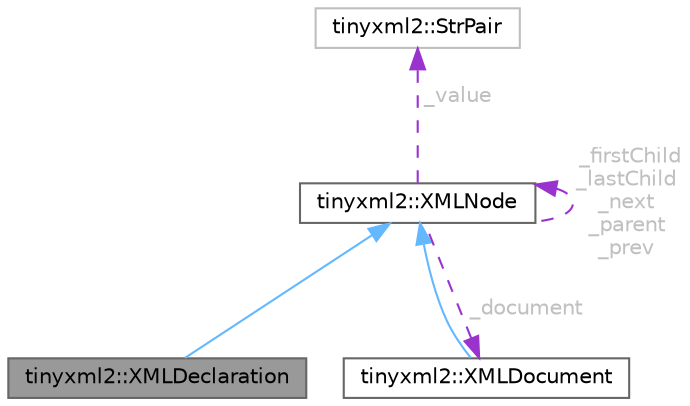 digraph "tinyxml2::XMLDeclaration"
{
 // LATEX_PDF_SIZE
  bgcolor="transparent";
  edge [fontname=Helvetica,fontsize=10,labelfontname=Helvetica,labelfontsize=10];
  node [fontname=Helvetica,fontsize=10,shape=box,height=0.2,width=0.4];
  Node1 [id="Node000001",label="tinyxml2::XMLDeclaration",height=0.2,width=0.4,color="gray40", fillcolor="grey60", style="filled", fontcolor="black",tooltip=" "];
  Node2 -> Node1 [id="edge1_Node000001_Node000002",dir="back",color="steelblue1",style="solid",tooltip=" "];
  Node2 [id="Node000002",label="tinyxml2::XMLNode",height=0.2,width=0.4,color="gray40", fillcolor="white", style="filled",URL="$classtinyxml2_1_1XMLNode.html",tooltip=" "];
  Node3 -> Node2 [id="edge2_Node000002_Node000003",dir="back",color="darkorchid3",style="dashed",tooltip=" ",label=" _document",fontcolor="grey" ];
  Node3 [id="Node000003",label="tinyxml2::XMLDocument",height=0.2,width=0.4,color="gray40", fillcolor="white", style="filled",URL="$classtinyxml2_1_1XMLDocument.html",tooltip=" "];
  Node2 -> Node3 [id="edge3_Node000003_Node000002",dir="back",color="steelblue1",style="solid",tooltip=" "];
  Node2 -> Node2 [id="edge4_Node000002_Node000002",dir="back",color="darkorchid3",style="dashed",tooltip=" ",label=" _firstChild\n_lastChild\n_next\n_parent\n_prev",fontcolor="grey" ];
  Node4 -> Node2 [id="edge5_Node000002_Node000004",dir="back",color="darkorchid3",style="dashed",tooltip=" ",label=" _value",fontcolor="grey" ];
  Node4 [id="Node000004",label="tinyxml2::StrPair",height=0.2,width=0.4,color="grey75", fillcolor="white", style="filled",URL="$classtinyxml2_1_1StrPair.html",tooltip=" "];
}
